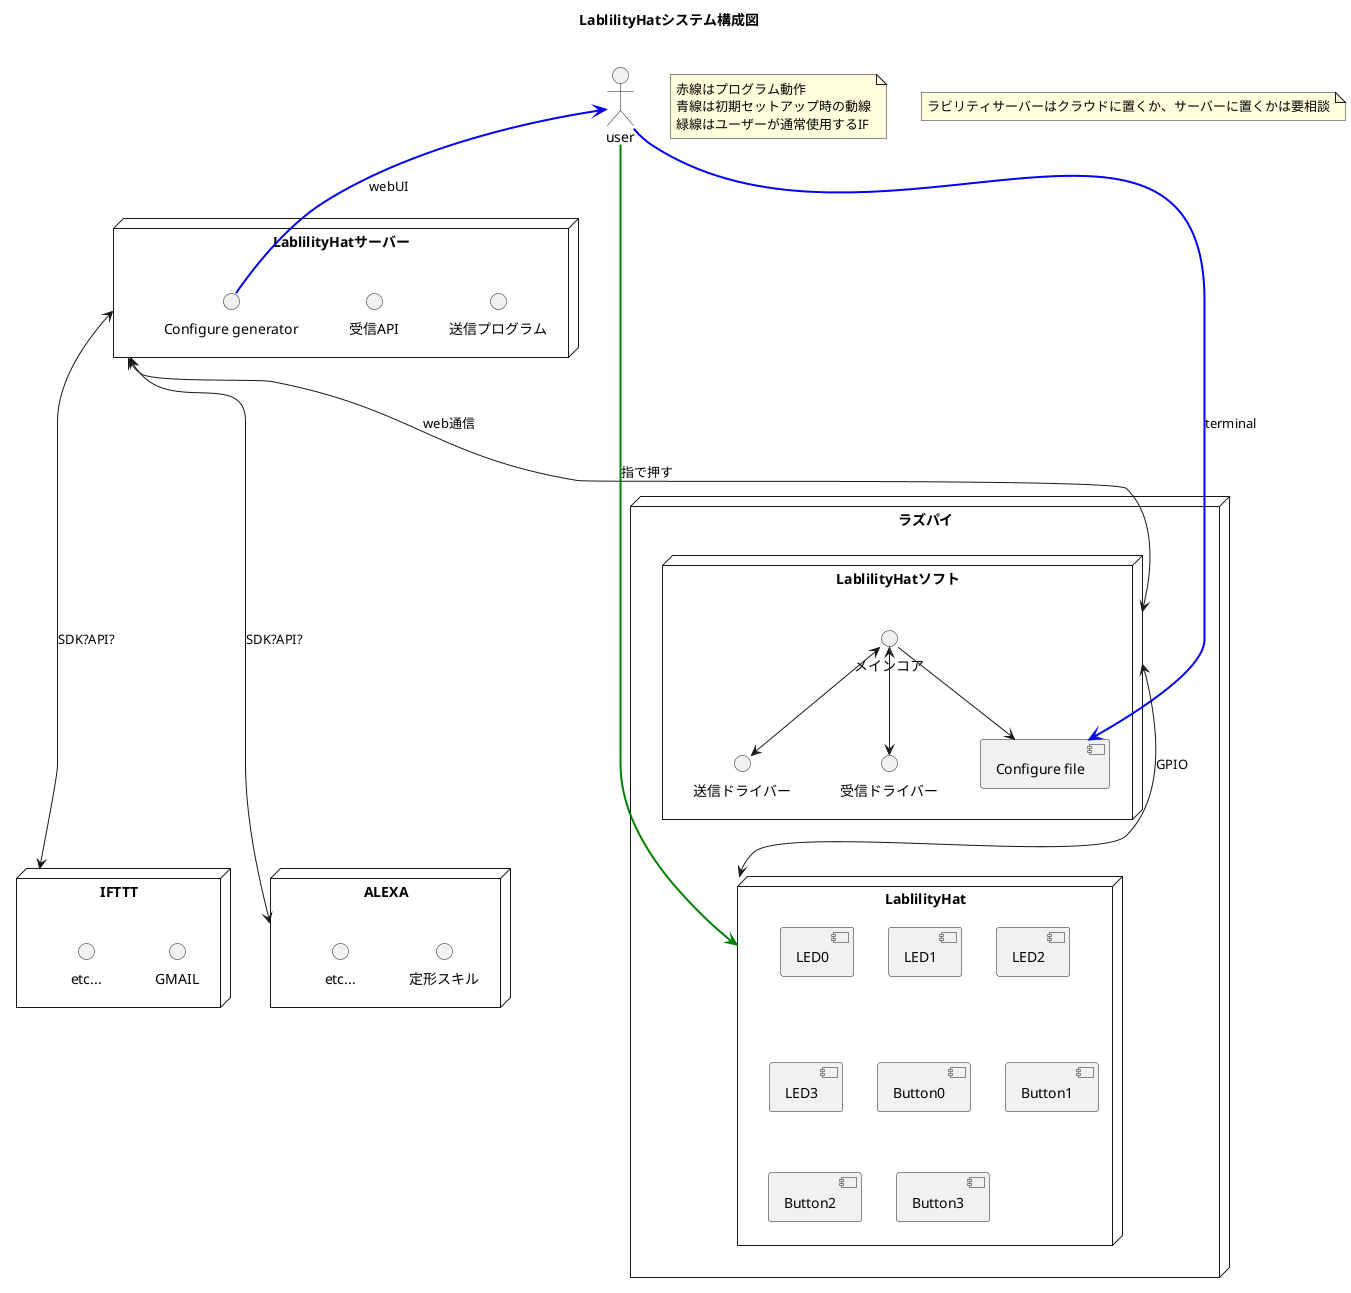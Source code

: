 @startuml
title "LablilityHatシステム構成図"

note as N1
 赤線はプログラム動作
 青線は初期セットアップ時の動線
 緑線はユーザーが通常使用するIF
end note

note as N2
  ラビリティサーバーはクラウドに置くか、サーバーに置くかは要相談
end note

node "ラズパイ"{
 node "LablilityHat"{
 component "LED0" 
 component "LED1" 
 component "LED2" 
 component "LED3" 
 component "Button0" 
 component "Button1" 
 component "Button2" 
 component "Button3" 
 }

 node "LablilityHatソフト"{
 interface "メインコア" as deviceSoftware
 interface "送信ドライバー" as deviceSend
 interface "受信ドライバー" as deviceReceive
 component "Configure file" as configure
 }
}

node "LablilityHatサーバー"{
 interface "送信プログラム" as serverSend
 interface "受信API" as serverReceive
 interface "Configure generator" as configureGene
}

node "IFTTT"{
 interface "GMAIL" as iftttGmail
 interface "etc..." as iftttEtc
}

node "ALEXA"{
 interface "定形スキル" as alexaGmail
 interface "etc..." as alexaEtc
}

"user"

user -[bold,#green]-> LablilityHat :指で押す
user <-[bold,#blue]- configureGene :webUI
user -[bold,#blue]-> configure :terminal

LablilityHatサーバー <---> LablilityHatソフト :web通信
LablilityHatソフト <---> LablilityHat :GPIO

deviceSoftware <--> deviceSend
deviceSoftware <--> deviceReceive
deviceSoftware --> configure

LablilityHatサーバー <-----> ALEXA :SDK?API?
LablilityHatサーバー <-----> IFTTT :SDK?API?


@enduml